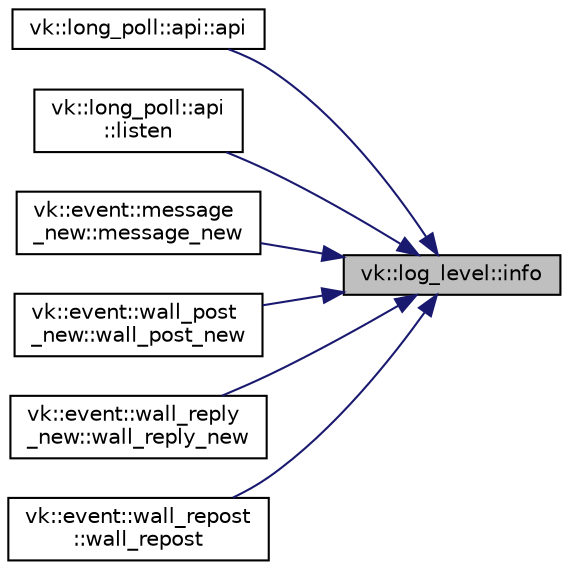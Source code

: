 digraph "vk::log_level::info"
{
 // LATEX_PDF_SIZE
  edge [fontname="Helvetica",fontsize="10",labelfontname="Helvetica",labelfontsize="10"];
  node [fontname="Helvetica",fontsize="10",shape=record];
  rankdir="RL";
  Node1 [label="vk::log_level::info",height=0.2,width=0.4,color="black", fillcolor="grey75", style="filled", fontcolor="black",tooltip=" "];
  Node1 -> Node2 [dir="back",color="midnightblue",fontsize="10",style="solid",fontname="Helvetica"];
  Node2 [label="vk::long_poll::api::api",height=0.2,width=0.4,color="black", fillcolor="white", style="filled",URL="$classvk_1_1long__poll_1_1api.html#a7315d1b19c935be91a93094964f08b4e",tooltip=" "];
  Node1 -> Node3 [dir="back",color="midnightblue",fontsize="10",style="solid",fontname="Helvetica"];
  Node3 [label="vk::long_poll::api\l::listen",height=0.2,width=0.4,color="black", fillcolor="white", style="filled",URL="$classvk_1_1long__poll_1_1api.html#ab0aac2bbad0b214c1b039d2cf7775a81",tooltip="Try get updates."];
  Node1 -> Node4 [dir="back",color="midnightblue",fontsize="10",style="solid",fontname="Helvetica"];
  Node4 [label="vk::event::message\l_new::message_new",height=0.2,width=0.4,color="black", fillcolor="white", style="filled",URL="$classvk_1_1event_1_1message__new.html#a7f93baef656f7488e8d3ec6f59f43349",tooltip=" "];
  Node1 -> Node5 [dir="back",color="midnightblue",fontsize="10",style="solid",fontname="Helvetica"];
  Node5 [label="vk::event::wall_post\l_new::wall_post_new",height=0.2,width=0.4,color="black", fillcolor="white", style="filled",URL="$classvk_1_1event_1_1wall__post__new.html#a4e48021a2829f7483ace05e458cc4dc4",tooltip=" "];
  Node1 -> Node6 [dir="back",color="midnightblue",fontsize="10",style="solid",fontname="Helvetica"];
  Node6 [label="vk::event::wall_reply\l_new::wall_reply_new",height=0.2,width=0.4,color="black", fillcolor="white", style="filled",URL="$classvk_1_1event_1_1wall__reply__new.html#a3a156c63605fc90da7493ab5875d4fda",tooltip=" "];
  Node1 -> Node7 [dir="back",color="midnightblue",fontsize="10",style="solid",fontname="Helvetica"];
  Node7 [label="vk::event::wall_repost\l::wall_repost",height=0.2,width=0.4,color="black", fillcolor="white", style="filled",URL="$classvk_1_1event_1_1wall__repost.html#abb53ee3741c8718ff2bbda87d3d12caa",tooltip=" "];
}
